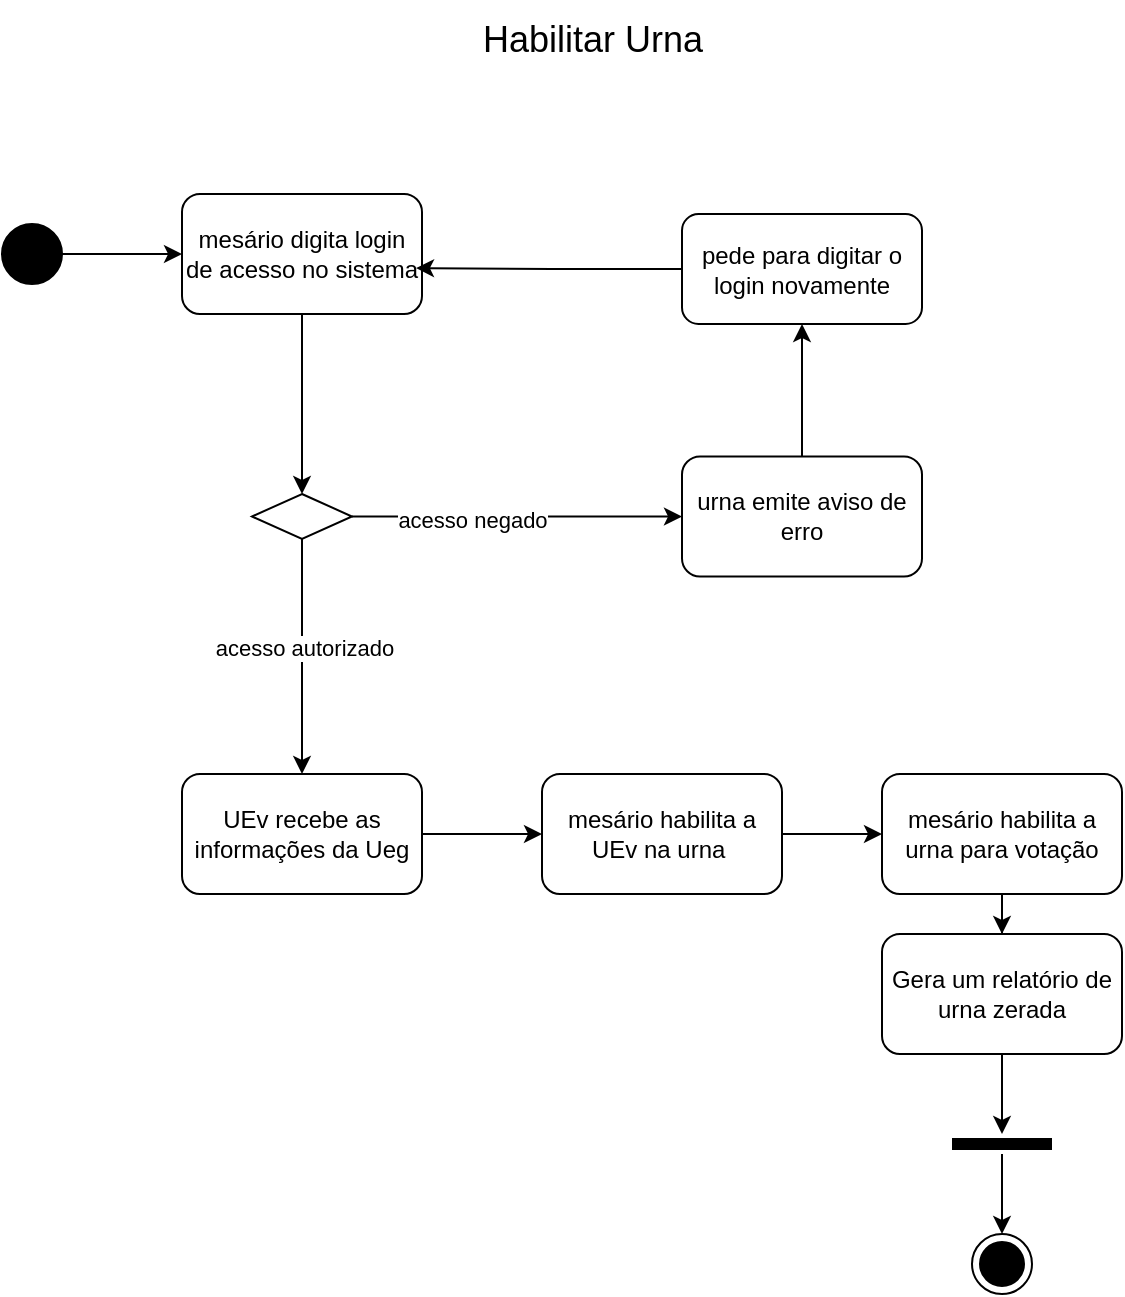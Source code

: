 <mxfile version="28.2.5">
  <diagram name="Página-1" id="yF5qsV2uXNmkq1qd5kPr">
    <mxGraphModel dx="1426" dy="777" grid="1" gridSize="10" guides="1" tooltips="1" connect="1" arrows="1" fold="1" page="1" pageScale="1" pageWidth="827" pageHeight="1169" math="0" shadow="0">
      <root>
        <mxCell id="0" />
        <mxCell id="1" parent="0" />
        <mxCell id="czixxtcJF40_clrIZ9-l-1" value="Habilitar Urna" style="text;html=1;align=center;verticalAlign=middle;resizable=0;points=[];autosize=1;strokeColor=none;fillColor=none;fontSize=18;" parent="1" vertex="1">
          <mxGeometry x="330" y="33" width="130" height="40" as="geometry" />
        </mxCell>
        <mxCell id="czixxtcJF40_clrIZ9-l-3" style="edgeStyle=orthogonalEdgeStyle;rounded=0;orthogonalLoop=1;jettySize=auto;html=1;" parent="1" source="czixxtcJF40_clrIZ9-l-2" target="czixxtcJF40_clrIZ9-l-4" edge="1">
          <mxGeometry relative="1" as="geometry">
            <mxPoint x="240" y="165" as="targetPoint" />
          </mxGeometry>
        </mxCell>
        <mxCell id="czixxtcJF40_clrIZ9-l-2" value="" style="ellipse;fillColor=strokeColor;html=1;" parent="1" vertex="1">
          <mxGeometry x="100" y="145" width="30" height="30" as="geometry" />
        </mxCell>
        <mxCell id="czixxtcJF40_clrIZ9-l-5" style="edgeStyle=orthogonalEdgeStyle;rounded=0;orthogonalLoop=1;jettySize=auto;html=1;" parent="1" source="czixxtcJF40_clrIZ9-l-4" target="czixxtcJF40_clrIZ9-l-6" edge="1">
          <mxGeometry relative="1" as="geometry">
            <mxPoint x="440" y="165" as="targetPoint" />
          </mxGeometry>
        </mxCell>
        <mxCell id="czixxtcJF40_clrIZ9-l-4" value="mesário digita login de acesso no sistema" style="rounded=1;whiteSpace=wrap;html=1;" parent="1" vertex="1">
          <mxGeometry x="190" y="130" width="120" height="60" as="geometry" />
        </mxCell>
        <mxCell id="czixxtcJF40_clrIZ9-l-7" style="edgeStyle=orthogonalEdgeStyle;rounded=0;orthogonalLoop=1;jettySize=auto;html=1;entryX=0;entryY=0.5;entryDx=0;entryDy=0;" parent="1" source="czixxtcJF40_clrIZ9-l-6" target="czixxtcJF40_clrIZ9-l-11" edge="1">
          <mxGeometry relative="1" as="geometry">
            <mxPoint x="560" y="165" as="targetPoint" />
          </mxGeometry>
        </mxCell>
        <mxCell id="czixxtcJF40_clrIZ9-l-8" value="acesso negado" style="edgeLabel;html=1;align=center;verticalAlign=middle;resizable=0;points=[];" parent="czixxtcJF40_clrIZ9-l-7" vertex="1" connectable="0">
          <mxGeometry x="-0.272" y="-1" relative="1" as="geometry">
            <mxPoint as="offset" />
          </mxGeometry>
        </mxCell>
        <mxCell id="czixxtcJF40_clrIZ9-l-16" style="edgeStyle=orthogonalEdgeStyle;rounded=0;orthogonalLoop=1;jettySize=auto;html=1;" parent="1" source="czixxtcJF40_clrIZ9-l-6" edge="1">
          <mxGeometry relative="1" as="geometry">
            <mxPoint x="250" y="420" as="targetPoint" />
          </mxGeometry>
        </mxCell>
        <mxCell id="czixxtcJF40_clrIZ9-l-17" value="acesso autorizado" style="edgeLabel;html=1;align=center;verticalAlign=middle;resizable=0;points=[];" parent="czixxtcJF40_clrIZ9-l-16" vertex="1" connectable="0">
          <mxGeometry x="-0.089" y="1" relative="1" as="geometry">
            <mxPoint y="1" as="offset" />
          </mxGeometry>
        </mxCell>
        <mxCell id="czixxtcJF40_clrIZ9-l-6" value="" style="rhombus;whiteSpace=wrap;html=1;" parent="1" vertex="1">
          <mxGeometry x="225" y="280" width="50" height="22.5" as="geometry" />
        </mxCell>
        <mxCell id="czixxtcJF40_clrIZ9-l-13" style="edgeStyle=orthogonalEdgeStyle;rounded=0;orthogonalLoop=1;jettySize=auto;html=1;" parent="1" source="czixxtcJF40_clrIZ9-l-11" target="czixxtcJF40_clrIZ9-l-14" edge="1">
          <mxGeometry relative="1" as="geometry">
            <mxPoint x="480" y="190" as="targetPoint" />
          </mxGeometry>
        </mxCell>
        <mxCell id="czixxtcJF40_clrIZ9-l-11" value="urna emite aviso de erro" style="rounded=1;whiteSpace=wrap;html=1;" parent="1" vertex="1">
          <mxGeometry x="440" y="261.25" width="120" height="60" as="geometry" />
        </mxCell>
        <mxCell id="czixxtcJF40_clrIZ9-l-14" value="pede para digitar o login novamente" style="rounded=1;whiteSpace=wrap;html=1;" parent="1" vertex="1">
          <mxGeometry x="440" y="140" width="120" height="55" as="geometry" />
        </mxCell>
        <mxCell id="czixxtcJF40_clrIZ9-l-15" style="edgeStyle=orthogonalEdgeStyle;rounded=0;orthogonalLoop=1;jettySize=auto;html=1;entryX=0.975;entryY=0.617;entryDx=0;entryDy=0;entryPerimeter=0;" parent="1" source="czixxtcJF40_clrIZ9-l-14" target="czixxtcJF40_clrIZ9-l-4" edge="1">
          <mxGeometry relative="1" as="geometry" />
        </mxCell>
        <mxCell id="czixxtcJF40_clrIZ9-l-19" style="edgeStyle=orthogonalEdgeStyle;rounded=0;orthogonalLoop=1;jettySize=auto;html=1;" parent="1" source="czixxtcJF40_clrIZ9-l-18" target="czixxtcJF40_clrIZ9-l-20" edge="1">
          <mxGeometry relative="1" as="geometry">
            <mxPoint x="410" y="450" as="targetPoint" />
          </mxGeometry>
        </mxCell>
        <mxCell id="czixxtcJF40_clrIZ9-l-18" value="UEv recebe as informações da Ueg" style="rounded=1;whiteSpace=wrap;html=1;" parent="1" vertex="1">
          <mxGeometry x="190" y="420" width="120" height="60" as="geometry" />
        </mxCell>
        <mxCell id="czixxtcJF40_clrIZ9-l-21" style="edgeStyle=orthogonalEdgeStyle;rounded=0;orthogonalLoop=1;jettySize=auto;html=1;" parent="1" source="czixxtcJF40_clrIZ9-l-20" target="czixxtcJF40_clrIZ9-l-22" edge="1">
          <mxGeometry relative="1" as="geometry">
            <mxPoint x="550" y="450" as="targetPoint" />
          </mxGeometry>
        </mxCell>
        <mxCell id="czixxtcJF40_clrIZ9-l-20" value="mesário habilita a UEv na urna&amp;nbsp;" style="rounded=1;whiteSpace=wrap;html=1;" parent="1" vertex="1">
          <mxGeometry x="370" y="420" width="120" height="60" as="geometry" />
        </mxCell>
        <mxCell id="_Xw2UZYgUDVgxv0Q5cM5-3" style="edgeStyle=orthogonalEdgeStyle;rounded=0;orthogonalLoop=1;jettySize=auto;html=1;" parent="1" source="czixxtcJF40_clrIZ9-l-22" target="_Xw2UZYgUDVgxv0Q5cM5-4" edge="1">
          <mxGeometry relative="1" as="geometry">
            <mxPoint x="600" y="530" as="targetPoint" />
          </mxGeometry>
        </mxCell>
        <mxCell id="czixxtcJF40_clrIZ9-l-22" value="mesário habilita a urna para votação" style="rounded=1;whiteSpace=wrap;html=1;" parent="1" vertex="1">
          <mxGeometry x="540" y="420" width="120" height="60" as="geometry" />
        </mxCell>
        <mxCell id="_Xw2UZYgUDVgxv0Q5cM5-7" style="edgeStyle=orthogonalEdgeStyle;rounded=0;orthogonalLoop=1;jettySize=auto;html=1;entryX=0.5;entryY=0;entryDx=0;entryDy=0;" parent="1" source="czixxtcJF40_clrIZ9-l-23" target="czixxtcJF40_clrIZ9-l-30" edge="1">
          <mxGeometry relative="1" as="geometry" />
        </mxCell>
        <mxCell id="czixxtcJF40_clrIZ9-l-23" value="" style="shape=line;html=1;strokeWidth=6;strokeColor=#000000;" parent="1" vertex="1">
          <mxGeometry x="575" y="600" width="50" height="10" as="geometry" />
        </mxCell>
        <mxCell id="czixxtcJF40_clrIZ9-l-30" value="" style="ellipse;html=1;shape=endState;fillColor=strokeColor;" parent="1" vertex="1">
          <mxGeometry x="585" y="650" width="30" height="30" as="geometry" />
        </mxCell>
        <mxCell id="_Xw2UZYgUDVgxv0Q5cM5-4" value="Gera um relatório de urna zerada" style="rounded=1;whiteSpace=wrap;html=1;" parent="1" vertex="1">
          <mxGeometry x="540" y="500" width="120" height="60" as="geometry" />
        </mxCell>
        <mxCell id="wGuxY8KBDpKKxLovKzQs-1" style="edgeStyle=orthogonalEdgeStyle;rounded=0;orthogonalLoop=1;jettySize=auto;html=1;entryX=0.5;entryY=0;entryDx=0;entryDy=0;entryPerimeter=0;" edge="1" parent="1" source="_Xw2UZYgUDVgxv0Q5cM5-4" target="czixxtcJF40_clrIZ9-l-23">
          <mxGeometry relative="1" as="geometry" />
        </mxCell>
      </root>
    </mxGraphModel>
  </diagram>
</mxfile>

